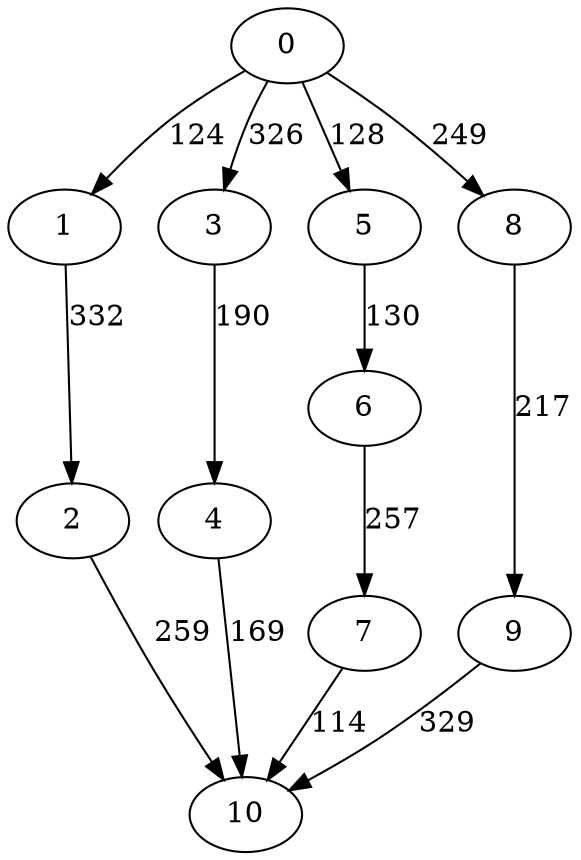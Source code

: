 digraph t10p4r7_8 {
0 -> 1 [ label = 124 ];
0 -> 3 [ label = 326 ];
0 -> 5 [ label = 128 ];
0 -> 8 [ label = 249 ];
1 -> 2 [ label = 332 ];
2 -> 10 [ label = 259 ];
3 -> 4 [ label = 190 ];
4 -> 10 [ label = 169 ];
5 -> 6 [ label = 130 ];
6 -> 7 [ label = 257 ];
7 -> 10 [ label = 114 ];
8 -> 9 [ label = 217 ];
9 -> 10 [ label = 329 ];
 }

